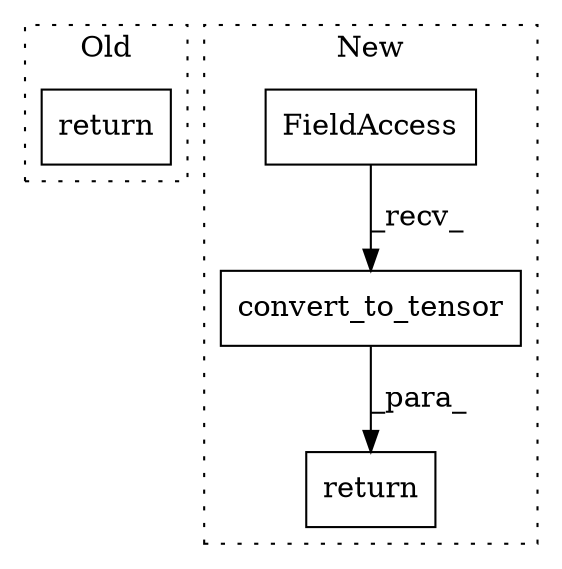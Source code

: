 digraph G {
subgraph cluster0 {
1 [label="return" a="41" s="11904" l="7" shape="box"];
label = "Old";
style="dotted";
}
subgraph cluster1 {
2 [label="convert_to_tensor" a="32" s="12159,12191" l="18,1" shape="box"];
3 [label="return" a="41" s="12419" l="7" shape="box"];
4 [label="FieldAccess" a="22" s="12127" l="31" shape="box"];
label = "New";
style="dotted";
}
2 -> 3 [label="_para_"];
4 -> 2 [label="_recv_"];
}